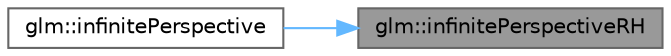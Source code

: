 digraph "glm::infinitePerspectiveRH"
{
 // LATEX_PDF_SIZE
  bgcolor="transparent";
  edge [fontname=Helvetica,fontsize=10,labelfontname=Helvetica,labelfontsize=10];
  node [fontname=Helvetica,fontsize=10,shape=box,height=0.2,width=0.4];
  rankdir="RL";
  Node1 [id="Node000001",label="glm::infinitePerspectiveRH",height=0.2,width=0.4,color="gray40", fillcolor="grey60", style="filled", fontcolor="black",tooltip=" "];
  Node1 -> Node2 [id="edge1_Node000001_Node000002",dir="back",color="steelblue1",style="solid",tooltip=" "];
  Node2 [id="Node000002",label="glm::infinitePerspective",height=0.2,width=0.4,color="grey40", fillcolor="white", style="filled",URL="$group__ext__matrix__clip__space.html#ga8f955f37bab966fa8d6a5375da30860b",tooltip=" "];
}
